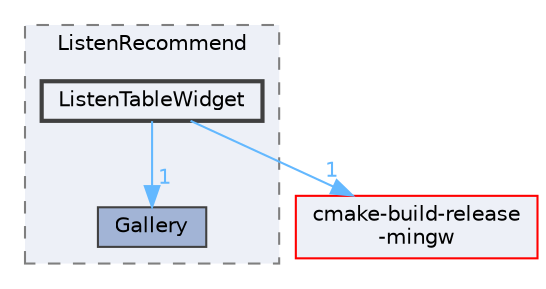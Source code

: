 digraph "ListenTableWidget"
{
 // LATEX_PDF_SIZE
  bgcolor="transparent";
  edge [fontname=Helvetica,fontsize=10,labelfontname=Helvetica,labelfontsize=10];
  node [fontname=Helvetica,fontsize=10,shape=box,height=0.2,width=0.4];
  compound=true
  subgraph clusterdir_c99e693e283b556be7ac59ab98eef996 {
    graph [ bgcolor="#edf0f7", pencolor="grey50", label="ListenRecommend", fontname=Helvetica,fontsize=10 style="filled,dashed", URL="dir_c99e693e283b556be7ac59ab98eef996.html",tooltip=""]
  dir_f1a4fca8fb377259873ba739ba4d044f [label="Gallery", fillcolor="#a2b4d6", color="grey25", style="filled", URL="dir_f1a4fca8fb377259873ba739ba4d044f.html",tooltip=""];
  dir_516e8078259537229e78d810ddd6e3e1 [label="ListenTableWidget", fillcolor="#edf0f7", color="grey25", style="filled,bold", URL="dir_516e8078259537229e78d810ddd6e3e1.html",tooltip=""];
  }
  dir_d3305b01cebad1f13f311f52d3f850d2 [label="cmake-build-release\l-mingw", fillcolor="#edf0f7", color="red", style="filled", URL="dir_d3305b01cebad1f13f311f52d3f850d2.html",tooltip=""];
  dir_516e8078259537229e78d810ddd6e3e1->dir_d3305b01cebad1f13f311f52d3f850d2 [headlabel="1", labeldistance=1.5 headhref="dir_000175_000050.html" href="dir_000175_000050.html" color="steelblue1" fontcolor="steelblue1"];
  dir_516e8078259537229e78d810ddd6e3e1->dir_f1a4fca8fb377259873ba739ba4d044f [headlabel="1", labeldistance=1.5 headhref="dir_000175_000127.html" href="dir_000175_000127.html" color="steelblue1" fontcolor="steelblue1"];
}
